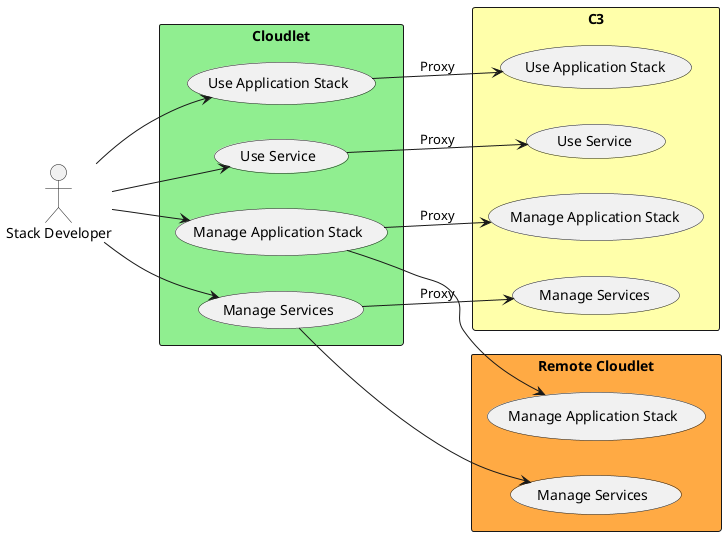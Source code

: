 @startuml
left to right direction

:Stack Developer: as Admin


rectangle "Cloudlet" #lightgreen {
  Admin --> (Manage Application Stack)
  Admin --> (Use Application Stack)
  Admin --> (Manage Services)
  Admin --> (Use Service)
}

rectangle "C3" #ffffaa {
  (Manage Application Stack) --> ( Manage Application Stack) : Proxy
  (Use Application Stack) --> ( Use Application Stack) : Proxy
  (Manage Services) --> ( Manage Services) : Proxy
  (Use Service) --> ( Use Service) : Proxy
}

rectangle "Remote Cloudlet" #ffaa44 {
(Manage Application Stack) --> ( Manage Application Stack )
  (Manage Services) --> ( Manage Services )
}
@enduml
